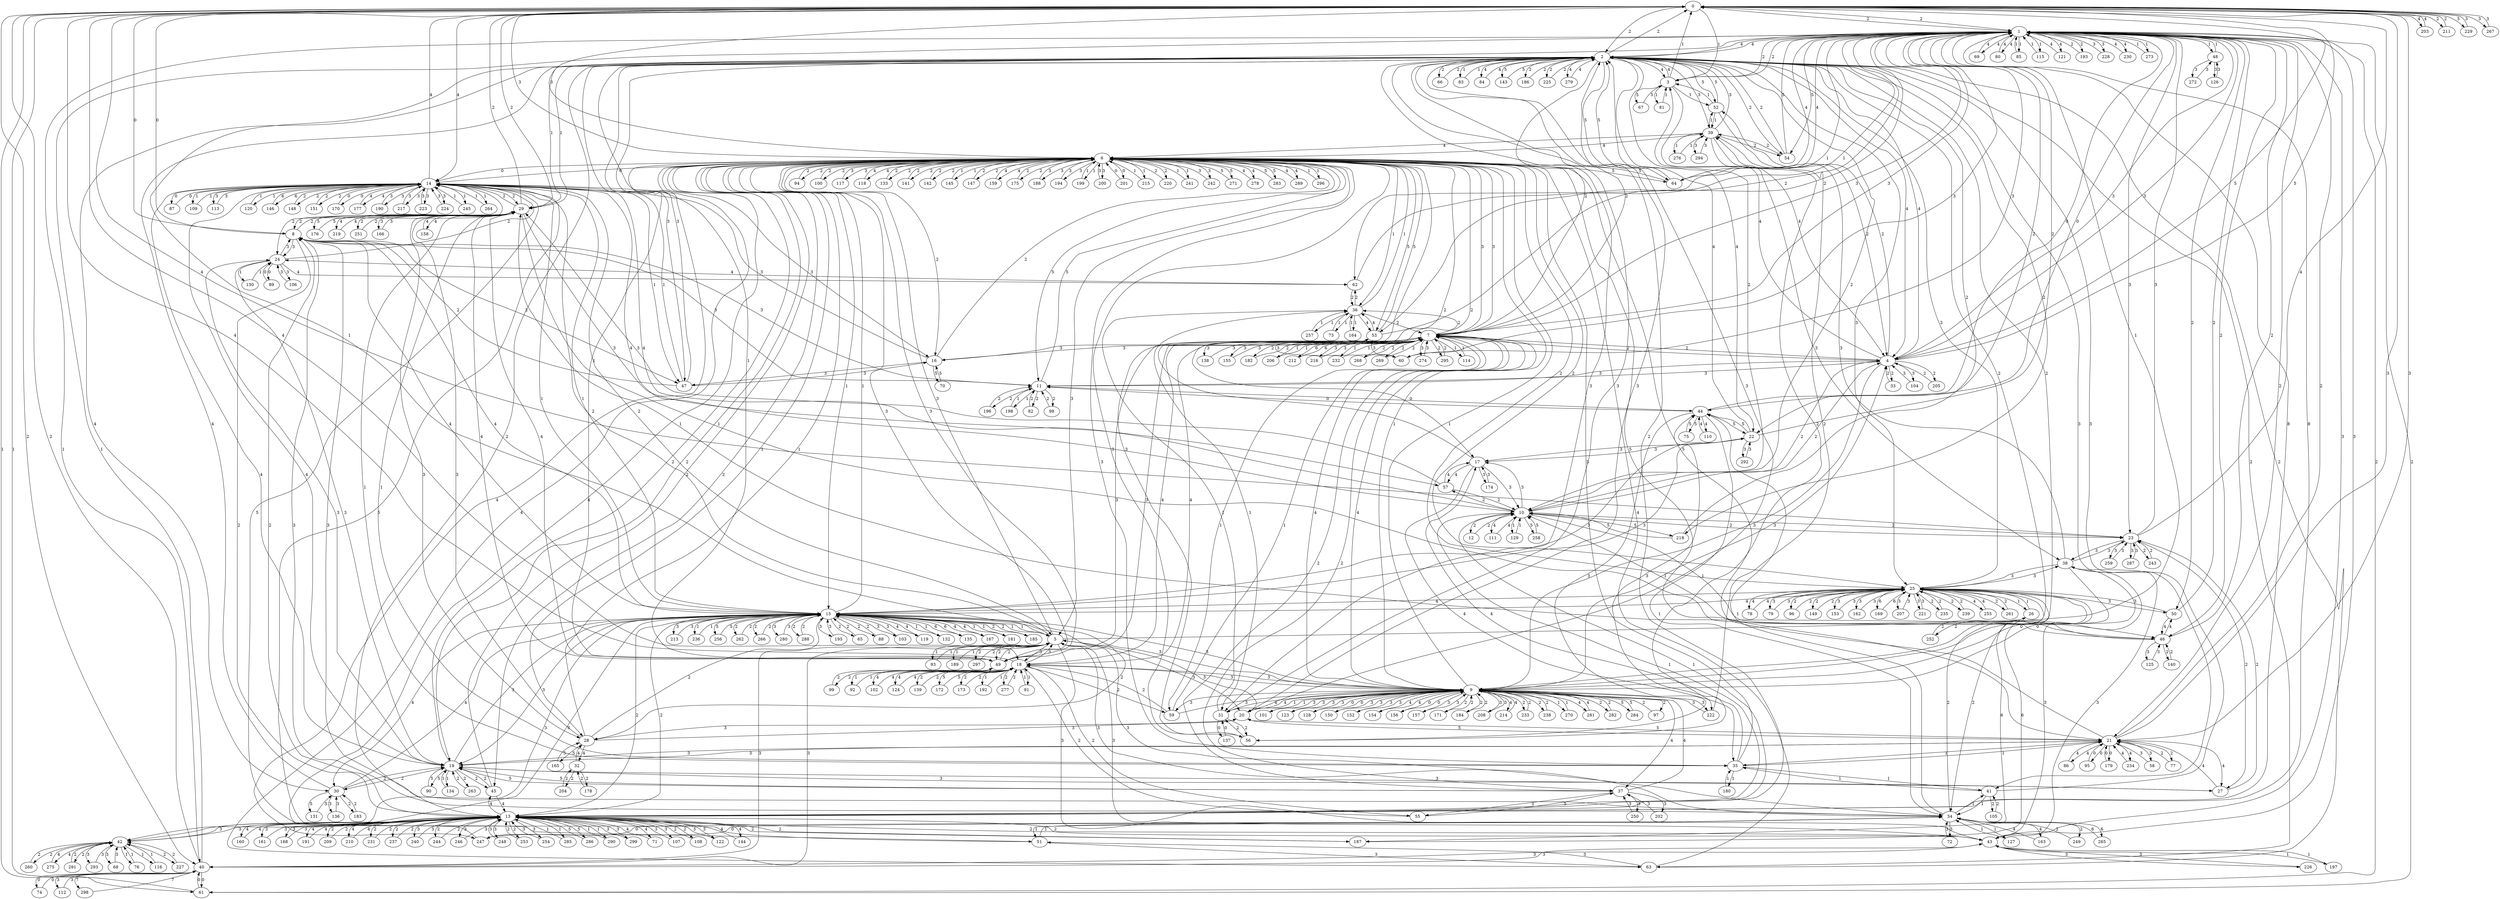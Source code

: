 strict digraph "" {
	0	[type=T];
	1	[type=T];
	0 -> 1	[customer=none,
		label=2,
		type=peer];
	2	[type=T];
	0 -> 2	[customer=none,
		label=2,
		type=peer];
	3	[type=T];
	0 -> 3	[customer=none,
		label=1,
		type=peer];
	4	[type=T];
	0 -> 4	[customer=none,
		label=5,
		type=peer];
	6	[peers=9,
		type=M];
	0 -> 6	[customer=6,
		label=3,
		type=transit];
	8	[peers=7,
		type=M];
	0 -> 8	[customer=8,
		label=0,
		type=transit];
	14	[peers=2,
		type=M];
	0 -> 14	[customer=14,
		label=4,
		type=transit];
	18	[peers=2,
		type=M];
	0 -> 18	[customer=18,
		label=4,
		type=transit];
	21	[peers=1,
		type=M];
	0 -> 21	[customer=21,
		label=3,
		type=transit];
	23	[peers=0,
		type=M];
	0 -> 23	[customer=23,
		label=4,
		type=transit];
	29	[peers=2,
		type=M];
	0 -> 29	[customer=29,
		label=2,
		type=transit];
	40	[peers=1,
		type=M];
	0 -> 40	[customer=40,
		label=2,
		type=transit];
	61	[peers=0,
		type=CP];
	0 -> 61	[customer=61,
		label=1,
		type=transit];
	203	[peers=0,
		type=C];
	0 -> 203	[customer=203,
		label=4,
		type=transit];
	211	[peers=0,
		type=C];
	0 -> 211	[customer=211,
		label=2,
		type=transit];
	229	[peers=0,
		type=C];
	0 -> 229	[customer=229,
		label=3,
		type=transit];
	267	[peers=0,
		type=C];
	0 -> 267	[customer=267,
		label=3,
		type=transit];
	1 -> 0	[customer=none,
		label=2,
		type=peer];
	1 -> 2	[customer=none,
		label=4,
		type=peer];
	1 -> 3	[customer=none,
		label=2,
		type=peer];
	1 -> 4	[customer=none,
		label=3,
		type=peer];
	5	[peers=7,
		type=M];
	1 -> 5	[customer=5,
		label=1,
		type=transit];
	7	[peers=3,
		type=M];
	1 -> 7	[customer=7,
		label=3,
		type=transit];
	13	[peers=1,
		type=M];
	1 -> 13	[customer=13,
		label=8,
		type=transit];
	1 -> 21	[customer=21,
		label=2,
		type=transit];
	22	[peers=3,
		type=M];
	1 -> 22	[customer=22,
		label=2,
		type=transit];
	1 -> 23	[customer=23,
		label=3,
		type=transit];
	1 -> 40	[customer=40,
		label=1,
		type=transit];
	43	[peers=2,
		type=M];
	1 -> 43	[customer=43,
		label=3,
		type=transit];
	44	[peers=2,
		type=M];
	1 -> 44	[customer=44,
		label=0,
		type=transit];
	46	[peers=0,
		type=M];
	1 -> 46	[customer=46,
		label=2,
		type=transit];
	48	[peers=0,
		type=M];
	1 -> 48	[customer=48,
		label=1,
		type=transit];
	50	[peers=0,
		type=CP];
	1 -> 50	[customer=50,
		label=2,
		type=transit];
	53	[peers=2,
		type=CP];
	1 -> 53	[customer=53,
		label=2,
		type=transit];
	54	[peers=0,
		type=CP];
	1 -> 54	[customer=54,
		label=5,
		type=transit];
	60	[peers=1,
		type=CP];
	1 -> 60	[customer=60,
		label=3,
		type=transit];
	1 -> 61	[customer=61,
		label=2,
		type=transit];
	62	[peers=1,
		type=CP];
	1 -> 62	[customer=62,
		label=1,
		type=transit];
	64	[peers=0,
		type=CP];
	1 -> 64	[customer=64,
		label=4,
		type=transit];
	69	[peers=0,
		type=C];
	1 -> 69	[customer=69,
		label=4,
		type=transit];
	80	[peers=0,
		type=C];
	1 -> 80	[customer=80,
		label=4,
		type=transit];
	85	[peers=0,
		type=C];
	1 -> 85	[customer=85,
		label=1,
		type=transit];
	115	[peers=0,
		type=C];
	1 -> 115	[customer=115,
		label=1,
		type=transit];
	121	[peers=0,
		type=C];
	1 -> 121	[customer=121,
		label=4,
		type=transit];
	193	[peers=0,
		type=C];
	1 -> 193	[customer=193,
		label=2,
		type=transit];
	228	[peers=0,
		type=C];
	1 -> 228	[customer=228,
		label=3,
		type=transit];
	230	[peers=0,
		type=C];
	1 -> 230	[customer=230,
		label=4,
		type=transit];
	273	[peers=0,
		type=C];
	1 -> 273	[customer=273,
		label=1,
		type=transit];
	2 -> 0	[customer=none,
		label=2,
		type=peer];
	2 -> 1	[customer=none,
		label=4,
		type=peer];
	2 -> 3	[customer=none,
		label=4,
		type=peer];
	2 -> 4	[customer=none,
		label=4,
		type=peer];
	2 -> 7	[customer=7,
		label=2,
		type=transit];
	9	[peers=5,
		type=M];
	2 -> 9	[customer=9,
		label=2,
		type=transit];
	10	[peers=0,
		type=M];
	2 -> 10	[customer=10,
		label=2,
		type=transit];
	2 -> 13	[customer=13,
		label=2,
		type=transit];
	20	[peers=1,
		type=M];
	2 -> 20	[customer=20,
		label=3,
		type=transit];
	2 -> 22	[customer=22,
		label=4,
		type=transit];
	25	[peers=1,
		type=M];
	2 -> 25	[customer=25,
		label=3,
		type=transit];
	2 -> 29	[customer=29,
		label=1,
		type=transit];
	30	[peers=1,
		type=M];
	2 -> 30	[customer=30,
		label=4,
		type=transit];
	31	[peers=2,
		type=M];
	2 -> 31	[customer=31,
		label=3,
		type=transit];
	39	[peers=3,
		type=M];
	2 -> 39	[customer=39,
		label=3,
		type=transit];
	41	[peers=1,
		type=M];
	2 -> 41	[customer=41,
		label=3,
		type=transit];
	47	[peers=1,
		type=M];
	2 -> 47	[customer=47,
		label=3,
		type=transit];
	49	[peers=3,
		type=M];
	2 -> 49	[customer=49,
		label=1,
		type=transit];
	52	[peers=1,
		type=CP];
	2 -> 52	[customer=52,
		label=5,
		type=transit];
	2 -> 54	[customer=54,
		label=2,
		type=transit];
	63	[peers=1,
		type=CP];
	2 -> 63	[customer=63,
		label=2,
		type=transit];
	2 -> 64	[customer=64,
		label=5,
		type=transit];
	66	[peers=0,
		type=C];
	2 -> 66	[customer=66,
		label=2,
		type=transit];
	83	[peers=0,
		type=C];
	2 -> 83	[customer=83,
		label=1,
		type=transit];
	84	[peers=0,
		type=C];
	2 -> 84	[customer=84,
		label=4,
		type=transit];
	143	[peers=0,
		type=C];
	2 -> 143	[customer=143,
		label=5,
		type=transit];
	186	[peers=0,
		type=C];
	2 -> 186	[customer=186,
		label=2,
		type=transit];
	218	[peers=0,
		type=C];
	2 -> 218	[customer=218,
		label=2,
		type=transit];
	225	[peers=0,
		type=C];
	2 -> 225	[customer=225,
		label=2,
		type=transit];
	279	[peers=0,
		type=C];
	2 -> 279	[customer=279,
		label=4,
		type=transit];
	3 -> 0	[customer=none,
		label=1,
		type=peer];
	3 -> 1	[customer=none,
		label=2,
		type=peer];
	3 -> 2	[customer=none,
		label=4,
		type=peer];
	3 -> 4	[customer=none,
		label=4,
		type=peer];
	3 -> 52	[customer=52,
		label=1,
		type=transit];
	67	[peers=0,
		type=C];
	3 -> 67	[customer=67,
		label=5,
		type=transit];
	81	[peers=0,
		type=C];
	3 -> 81	[customer=81,
		label=1,
		type=transit];
	4 -> 0	[customer=none,
		label=5,
		type=peer];
	4 -> 1	[customer=none,
		label=3,
		type=peer];
	4 -> 2	[customer=none,
		label=4,
		type=peer];
	4 -> 3	[customer=none,
		label=4,
		type=peer];
	4 -> 7	[customer=7,
		label=2,
		type=transit];
	4 -> 9	[customer=9,
		label=3,
		type=transit];
	4 -> 10	[customer=10,
		label=2,
		type=transit];
	11	[peers=1,
		type=M];
	4 -> 11	[customer=11,
		label=3,
		type=transit];
	33	[peers=0,
		type=M];
	4 -> 33	[customer=33,
		label=2,
		type=transit];
	4 -> 52	[customer=52,
		label=2,
		type=transit];
	104	[peers=0,
		type=C];
	4 -> 104	[customer=104,
		label=3,
		type=transit];
	205	[peers=0,
		type=C];
	4 -> 205	[customer=205,
		label=2,
		type=transit];
	5 -> 1	[customer=5,
		label=1,
		type=transit];
	5 -> 6	[customer=6,
		label=3,
		type=transit];
	5 -> 14	[customer=none,
		label=2,
		type=peer];
	15	[peers=7,
		type=M];
	5 -> 15	[customer=none,
		label=1,
		type=peer];
	5 -> 18	[customer=none,
		label=3,
		type=peer];
	5 -> 20	[customer=20,
		label=3,
		type=transit];
	34	[peers=4,
		type=M];
	5 -> 34	[customer=none,
		label=3,
		type=peer];
	5 -> 40	[customer=none,
		label=3,
		type=peer];
	5 -> 43	[customer=none,
		label=3,
		type=peer];
	5 -> 49	[customer=none,
		label=2,
		type=peer];
	93	[peers=0,
		type=C];
	5 -> 93	[customer=93,
		label=1,
		type=transit];
	189	[peers=0,
		type=C];
	5 -> 189	[customer=189,
		label=1,
		type=transit];
	297	[peers=0,
		type=C];
	5 -> 297	[customer=297,
		label=2,
		type=transit];
	6 -> 0	[customer=6,
		label=3,
		type=transit];
	6 -> 5	[customer=6,
		label=3,
		type=transit];
	6 -> 7	[customer=none,
		label=3,
		type=peer];
	6 -> 9	[customer=none,
		label=1,
		type=peer];
	6 -> 11	[customer=11,
		label=5,
		type=transit];
	6 -> 14	[customer=none,
		label=0,
		type=peer];
	6 -> 15	[customer=none,
		label=1,
		type=peer];
	16	[peers=1,
		type=M];
	6 -> 16	[customer=16,
		label=2,
		type=transit];
	17	[peers=4,
		type=M];
	6 -> 17	[customer=none,
		label=2,
		type=peer];
	19	[peers=6,
		type=M];
	6 -> 19	[customer=19,
		label=2,
		type=transit];
	6 -> 21	[customer=21,
		label=5,
		type=transit];
	6 -> 25	[customer=none,
		label=2,
		type=peer];
	28	[peers=2,
		type=M];
	6 -> 28	[customer=28,
		label=1,
		type=transit];
	35	[peers=1,
		type=M];
	6 -> 35	[customer=35,
		label=3,
		type=transit];
	36	[peers=1,
		type=M];
	6 -> 36	[customer=36,
		label=1,
		type=transit];
	6 -> 39	[customer=none,
		label=4,
		type=peer];
	45	[peers=2,
		type=M];
	6 -> 45	[customer=none,
		label=2,
		type=peer];
	6 -> 49	[customer=none,
		label=3,
		type=peer];
	6 -> 53	[customer=53,
		label=5,
		type=transit];
	56	[peers=1,
		type=CP];
	6 -> 56	[customer=56,
		label=3,
		type=transit];
	6 -> 63	[customer=63,
		label=4,
		type=transit];
	6 -> 64	[customer=64,
		label=5,
		type=transit];
	94	[peers=0,
		type=C];
	6 -> 94	[customer=94,
		label=2,
		type=transit];
	100	[peers=0,
		type=C];
	6 -> 100	[customer=100,
		label=2,
		type=transit];
	117	[peers=0,
		type=C];
	6 -> 117	[customer=117,
		label=3,
		type=transit];
	118	[peers=0,
		type=C];
	6 -> 118	[customer=118,
		label=4,
		type=transit];
	133	[peers=0,
		type=C];
	6 -> 133	[customer=133,
		label=2,
		type=transit];
	141	[peers=0,
		type=C];
	6 -> 141	[customer=141,
		label=2,
		type=transit];
	142	[peers=0,
		type=C];
	6 -> 142	[customer=142,
		label=2,
		type=transit];
	145	[peers=0,
		type=C];
	6 -> 145	[customer=145,
		label=1,
		type=transit];
	147	[peers=0,
		type=C];
	6 -> 147	[customer=147,
		label=2,
		type=transit];
	159	[peers=0,
		type=C];
	6 -> 159	[customer=159,
		label=4,
		type=transit];
	175	[peers=0,
		type=C];
	6 -> 175	[customer=175,
		label=2,
		type=transit];
	188	[peers=0,
		type=C];
	6 -> 188	[customer=188,
		label=3,
		type=transit];
	194	[peers=0,
		type=C];
	6 -> 194	[customer=194,
		label=3,
		type=transit];
	199	[peers=0,
		type=C];
	6 -> 199	[customer=199,
		label=1,
		type=transit];
	200	[peers=0,
		type=C];
	6 -> 200	[customer=200,
		label=3,
		type=transit];
	201	[peers=0,
		type=C];
	6 -> 201	[customer=201,
		label=0,
		type=transit];
	215	[peers=0,
		type=C];
	6 -> 215	[customer=215,
		label=1,
		type=transit];
	220	[peers=0,
		type=C];
	6 -> 220	[customer=220,
		label=2,
		type=transit];
	241	[peers=0,
		type=C];
	6 -> 241	[customer=241,
		label=1,
		type=transit];
	242	[peers=0,
		type=C];
	6 -> 242	[customer=242,
		label=3,
		type=transit];
	247	[peers=0,
		type=C];
	6 -> 247	[customer=247,
		label=4,
		type=transit];
	271	[peers=0,
		type=C];
	6 -> 271	[customer=271,
		label=5,
		type=transit];
	278	[peers=0,
		type=C];
	6 -> 278	[customer=278,
		label=4,
		type=transit];
	283	[peers=0,
		type=C];
	6 -> 283	[customer=283,
		label=5,
		type=transit];
	289	[peers=0,
		type=C];
	6 -> 289	[customer=289,
		label=4,
		type=transit];
	296	[peers=0,
		type=C];
	6 -> 296	[customer=296,
		label=1,
		type=transit];
	7 -> 1	[customer=7,
		label=3,
		type=transit];
	7 -> 2	[customer=7,
		label=2,
		type=transit];
	7 -> 4	[customer=7,
		label=2,
		type=transit];
	7 -> 6	[customer=none,
		label=3,
		type=peer];
	7 -> 9	[customer=9,
		label=4,
		type=transit];
	7 -> 18	[customer=18,
		label=4,
		type=transit];
	7 -> 36	[customer=none,
		label=2,
		type=peer];
	37	[peers=2,
		type=M];
	7 -> 37	[customer=37,
		label=2,
		type=transit];
	7 -> 49	[customer=none,
		label=3,
		type=peer];
	59	[peers=1,
		type=CP];
	7 -> 59	[customer=59,
		label=1,
		type=transit];
	114	[peers=0,
		type=C];
	7 -> 114	[customer=114,
		label=1,
		type=transit];
	138	[peers=0,
		type=C];
	7 -> 138	[customer=138,
		label=3,
		type=transit];
	155	[peers=0,
		type=C];
	7 -> 155	[customer=155,
		label=3,
		type=transit];
	182	[peers=0,
		type=C];
	7 -> 182	[customer=182,
		label=2,
		type=transit];
	206	[peers=0,
		type=C];
	7 -> 206	[customer=206,
		label=1,
		type=transit];
	212	[peers=0,
		type=C];
	7 -> 212	[customer=212,
		label=6,
		type=transit];
	216	[peers=0,
		type=C];
	7 -> 216	[customer=216,
		label=3,
		type=transit];
	232	[peers=0,
		type=C];
	7 -> 232	[customer=232,
		label=1,
		type=transit];
	268	[peers=0,
		type=C];
	7 -> 268	[customer=268,
		label=2,
		type=transit];
	269	[peers=0,
		type=C];
	7 -> 269	[customer=269,
		label=2,
		type=transit];
	274	[peers=0,
		type=C];
	7 -> 274	[customer=274,
		label=3,
		type=transit];
	295	[peers=0,
		type=C];
	7 -> 295	[customer=295,
		label=2,
		type=transit];
	8 -> 0	[customer=8,
		label=0,
		type=transit];
	8 -> 11	[customer=none,
		label=3,
		type=peer];
	8 -> 13	[customer=none,
		label=2,
		type=peer];
	8 -> 15	[customer=none,
		label=4,
		type=peer];
	24	[peers=2,
		type=M];
	8 -> 24	[customer=none,
		label=3,
		type=peer];
	8 -> 29	[customer=none,
		label=2,
		type=peer];
	8 -> 34	[customer=none,
		label=3,
		type=peer];
	8 -> 47	[customer=none,
		label=2,
		type=peer];
	9 -> 2	[customer=9,
		label=2,
		type=transit];
	9 -> 4	[customer=9,
		label=3,
		type=transit];
	9 -> 6	[customer=none,
		label=1,
		type=peer];
	9 -> 7	[customer=9,
		label=4,
		type=transit];
	9 -> 15	[customer=none,
		label=3,
		type=peer];
	9 -> 18	[customer=18,
		label=3,
		type=transit];
	9 -> 20	[customer=none,
		label=1,
		type=peer];
	9 -> 31	[customer=none,
		label=4,
		type=peer];
	9 -> 37	[customer=37,
		label=4,
		type=transit];
	38	[peers=3,
		type=M];
	9 -> 38	[customer=none,
		label=0,
		type=peer];
	9 -> 59	[customer=59,
		label=3,
		type=transit];
	97	[peers=0,
		type=C];
	9 -> 97	[customer=97,
		label=2,
		type=transit];
	101	[peers=0,
		type=C];
	9 -> 101	[customer=101,
		label=3,
		type=transit];
	123	[peers=0,
		type=C];
	9 -> 123	[customer=123,
		label=3,
		type=transit];
	128	[peers=0,
		type=C];
	9 -> 128	[customer=128,
		label=0,
		type=transit];
	150	[peers=0,
		type=C];
	9 -> 150	[customer=150,
		label=3,
		type=transit];
	152	[peers=0,
		type=C];
	9 -> 152	[customer=152,
		label=3,
		type=transit];
	154	[peers=0,
		type=C];
	9 -> 154	[customer=154,
		label=4,
		type=transit];
	156	[peers=0,
		type=C];
	9 -> 156	[customer=156,
		label=0,
		type=transit];
	157	[peers=0,
		type=C];
	9 -> 157	[customer=157,
		label=3,
		type=transit];
	171	[peers=0,
		type=C];
	9 -> 171	[customer=171,
		label=2,
		type=transit];
	184	[peers=0,
		type=C];
	9 -> 184	[customer=184,
		label=2,
		type=transit];
	208	[peers=0,
		type=C];
	9 -> 208	[customer=208,
		label=3,
		type=transit];
	214	[peers=0,
		type=C];
	9 -> 214	[customer=214,
		label=4,
		type=transit];
	222	[peers=0,
		type=C];
	9 -> 222	[customer=222,
		label=3,
		type=transit];
	233	[peers=0,
		type=C];
	9 -> 233	[customer=233,
		label=2,
		type=transit];
	238	[peers=0,
		type=C];
	9 -> 238	[customer=238,
		label=2,
		type=transit];
	270	[peers=0,
		type=C];
	9 -> 270	[customer=270,
		label=1,
		type=transit];
	281	[peers=0,
		type=C];
	9 -> 281	[customer=281,
		label=4,
		type=transit];
	282	[peers=0,
		type=C];
	9 -> 282	[customer=282,
		label=2,
		type=transit];
	284	[peers=0,
		type=C];
	9 -> 284	[customer=284,
		label=5,
		type=transit];
	10 -> 2	[customer=10,
		label=2,
		type=transit];
	10 -> 4	[customer=10,
		label=2,
		type=transit];
	12	[peers=0,
		type=M];
	10 -> 12	[customer=12,
		label=2,
		type=transit];
	10 -> 13	[customer=13,
		label=1,
		type=transit];
	10 -> 14	[customer=14,
		label=4,
		type=transit];
	10 -> 17	[customer=17,
		label=3,
		type=transit];
	10 -> 23	[customer=23,
		label=2,
		type=transit];
	10 -> 46	[customer=46,
		label=1,
		type=transit];
	57	[peers=1,
		type=CP];
	10 -> 57	[customer=57,
		label=2,
		type=transit];
	111	[peers=0,
		type=C];
	10 -> 111	[customer=111,
		label=4,
		type=transit];
	129	[peers=0,
		type=C];
	10 -> 129	[customer=129,
		label=1,
		type=transit];
	10 -> 218	[customer=218,
		label=5,
		type=transit];
	258	[peers=0,
		type=C];
	10 -> 258	[customer=258,
		label=5,
		type=transit];
	11 -> 4	[customer=11,
		label=3,
		type=transit];
	11 -> 6	[customer=11,
		label=5,
		type=transit];
	11 -> 8	[customer=none,
		label=3,
		type=peer];
	11 -> 44	[customer=44,
		label=0,
		type=transit];
	82	[peers=0,
		type=C];
	11 -> 82	[customer=82,
		label=2,
		type=transit];
	98	[peers=0,
		type=C];
	11 -> 98	[customer=98,
		label=2,
		type=transit];
	196	[peers=0,
		type=C];
	11 -> 196	[customer=196,
		label=2,
		type=transit];
	198	[peers=0,
		type=C];
	11 -> 198	[customer=198,
		label=1,
		type=transit];
	12 -> 10	[customer=12,
		label=2,
		type=transit];
	13 -> 1	[customer=13,
		label=8,
		type=transit];
	13 -> 2	[customer=13,
		label=2,
		type=transit];
	13 -> 8	[customer=none,
		label=2,
		type=peer];
	13 -> 10	[customer=13,
		label=1,
		type=transit];
	13 -> 15	[customer=15,
		label=2,
		type=transit];
	42	[peers=0,
		type=M];
	13 -> 42	[customer=42,
		label=3,
		type=transit];
	13 -> 43	[customer=43,
		label=2,
		type=transit];
	13 -> 45	[customer=45,
		label=4,
		type=transit];
	71	[peers=0,
		type=C];
	13 -> 71	[customer=71,
		label=4,
		type=transit];
	107	[peers=0,
		type=C];
	13 -> 107	[customer=107,
		label=3,
		type=transit];
	108	[peers=0,
		type=C];
	13 -> 108	[customer=108,
		label=2,
		type=transit];
	122	[peers=0,
		type=C];
	13 -> 122	[customer=122,
		label=3,
		type=transit];
	144	[peers=0,
		type=C];
	13 -> 144	[customer=144,
		label=4,
		type=transit];
	160	[peers=0,
		type=C];
	13 -> 160	[customer=160,
		label=4,
		type=transit];
	161	[peers=0,
		type=C];
	13 -> 161	[customer=161,
		label=3,
		type=transit];
	168	[peers=0,
		type=C];
	13 -> 168	[customer=168,
		label=3,
		type=transit];
	187	[peers=0,
		type=C];
	13 -> 187	[customer=187,
		label=2,
		type=transit];
	191	[peers=0,
		type=C];
	13 -> 191	[customer=191,
		label=4,
		type=transit];
	209	[peers=0,
		type=C];
	13 -> 209	[customer=209,
		label=2,
		type=transit];
	210	[peers=0,
		type=C];
	13 -> 210	[customer=210,
		label=4,
		type=transit];
	231	[peers=0,
		type=C];
	13 -> 231	[customer=231,
		label=2,
		type=transit];
	237	[peers=0,
		type=C];
	13 -> 237	[customer=237,
		label=2,
		type=transit];
	240	[peers=0,
		type=C];
	13 -> 240	[customer=240,
		label=3,
		type=transit];
	244	[peers=0,
		type=C];
	13 -> 244	[customer=244,
		label=2,
		type=transit];
	246	[peers=0,
		type=C];
	13 -> 246	[customer=246,
		label=3,
		type=transit];
	248	[peers=0,
		type=C];
	13 -> 248	[customer=248,
		label=3,
		type=transit];
	253	[peers=0,
		type=C];
	13 -> 253	[customer=253,
		label=2,
		type=transit];
	254	[peers=0,
		type=C];
	13 -> 254	[customer=254,
		label=3,
		type=transit];
	285	[peers=0,
		type=C];
	13 -> 285	[customer=285,
		label=1,
		type=transit];
	286	[peers=0,
		type=C];
	13 -> 286	[customer=286,
		label=5,
		type=transit];
	290	[peers=0,
		type=C];
	13 -> 290	[customer=290,
		label=1,
		type=transit];
	299	[peers=0,
		type=C];
	13 -> 299	[customer=299,
		label=3,
		type=transit];
	14 -> 0	[customer=14,
		label=4,
		type=transit];
	14 -> 5	[customer=none,
		label=2,
		type=peer];
	14 -> 6	[customer=none,
		label=0,
		type=peer];
	14 -> 10	[customer=14,
		label=4,
		type=transit];
	14 -> 15	[customer=15,
		label=1,
		type=transit];
	14 -> 16	[customer=16,
		label=3,
		type=transit];
	14 -> 19	[customer=19,
		label=4,
		type=transit];
	14 -> 24	[customer=24,
		label=2,
		type=transit];
	14 -> 29	[customer=29,
		label=2,
		type=transit];
	14 -> 47	[customer=47,
		label=1,
		type=transit];
	51	[peers=1,
		type=CP];
	14 -> 51	[customer=51,
		label=5,
		type=transit];
	87	[peers=0,
		type=C];
	14 -> 87	[customer=87,
		label=0,
		type=transit];
	109	[peers=0,
		type=C];
	14 -> 109	[customer=109,
		label=1,
		type=transit];
	113	[peers=0,
		type=C];
	14 -> 113	[customer=113,
		label=3,
		type=transit];
	120	[peers=0,
		type=C];
	14 -> 120	[customer=120,
		label=1,
		type=transit];
	146	[peers=0,
		type=C];
	14 -> 146	[customer=146,
		label=6,
		type=transit];
	148	[peers=0,
		type=C];
	14 -> 148	[customer=148,
		label=2,
		type=transit];
	151	[peers=0,
		type=C];
	14 -> 151	[customer=151,
		label=2,
		type=transit];
	170	[peers=0,
		type=C];
	14 -> 170	[customer=170,
		label=0,
		type=transit];
	177	[peers=0,
		type=C];
	14 -> 177	[customer=177,
		label=4,
		type=transit];
	190	[peers=0,
		type=C];
	14 -> 190	[customer=190,
		label=3,
		type=transit];
	217	[peers=0,
		type=C];
	14 -> 217	[customer=217,
		label=3,
		type=transit];
	223	[peers=0,
		type=C];
	14 -> 223	[customer=223,
		label=3,
		type=transit];
	224	[peers=0,
		type=C];
	14 -> 224	[customer=224,
		label=3,
		type=transit];
	245	[peers=0,
		type=C];
	14 -> 245	[customer=245,
		label=1,
		type=transit];
	264	[peers=0,
		type=C];
	14 -> 264	[customer=264,
		label=1,
		type=transit];
	15 -> 5	[customer=none,
		label=1,
		type=peer];
	15 -> 6	[customer=none,
		label=1,
		type=peer];
	15 -> 8	[customer=none,
		label=4,
		type=peer];
	15 -> 9	[customer=none,
		label=3,
		type=peer];
	15 -> 13	[customer=15,
		label=2,
		type=transit];
	15 -> 14	[customer=15,
		label=1,
		type=transit];
	15 -> 19	[customer=none,
		label=3,
		type=peer];
	15 -> 22	[customer=none,
		label=3,
		type=peer];
	15 -> 25	[customer=25,
		label=4,
		type=transit];
	15 -> 28	[customer=none,
		label=2,
		type=peer];
	15 -> 30	[customer=30,
		label=4,
		type=transit];
	15 -> 42	[customer=42,
		label=3,
		type=transit];
	65	[peers=0,
		type=C];
	15 -> 65	[customer=65,
		label=2,
		type=transit];
	88	[peers=0,
		type=C];
	15 -> 88	[customer=88,
		label=2,
		type=transit];
	103	[peers=0,
		type=C];
	15 -> 103	[customer=103,
		label=3,
		type=transit];
	119	[peers=0,
		type=C];
	15 -> 119	[customer=119,
		label=4,
		type=transit];
	132	[peers=0,
		type=C];
	15 -> 132	[customer=132,
		label=1,
		type=transit];
	135	[peers=0,
		type=C];
	15 -> 135	[customer=135,
		label=6,
		type=transit];
	167	[peers=0,
		type=C];
	15 -> 167	[customer=167,
		label=4,
		type=transit];
	181	[peers=0,
		type=C];
	15 -> 181	[customer=181,
		label=1,
		type=transit];
	185	[peers=0,
		type=C];
	15 -> 185	[customer=185,
		label=2,
		type=transit];
	195	[peers=0,
		type=C];
	15 -> 195	[customer=195,
		label=3,
		type=transit];
	213	[peers=0,
		type=C];
	15 -> 213	[customer=213,
		label=3,
		type=transit];
	236	[peers=0,
		type=C];
	15 -> 236	[customer=236,
		label=1,
		type=transit];
	256	[peers=0,
		type=C];
	15 -> 256	[customer=256,
		label=5,
		type=transit];
	262	[peers=0,
		type=C];
	15 -> 262	[customer=262,
		label=2,
		type=transit];
	266	[peers=0,
		type=C];
	15 -> 266	[customer=266,
		label=2,
		type=transit];
	280	[peers=0,
		type=C];
	15 -> 280	[customer=280,
		label=3,
		type=transit];
	288	[peers=0,
		type=C];
	15 -> 288	[customer=288,
		label=2,
		type=transit];
	16 -> 6	[customer=16,
		label=2,
		type=transit];
	16 -> 14	[customer=16,
		label=3,
		type=transit];
	16 -> 47	[customer=47,
		label=3,
		type=transit];
	16 -> 53	[customer=none,
		label=3,
		type=peer];
	70	[peers=0,
		type=C];
	16 -> 70	[customer=70,
		label=5,
		type=transit];
	17 -> 6	[customer=none,
		label=2,
		type=peer];
	17 -> 10	[customer=17,
		label=3,
		type=transit];
	17 -> 22	[customer=none,
		label=3,
		type=peer];
	17 -> 35	[customer=none,
		label=4,
		type=peer];
	17 -> 57	[customer=none,
		label=4,
		type=peer];
	174	[peers=0,
		type=C];
	17 -> 174	[customer=174,
		label=3,
		type=transit];
	18 -> 0	[customer=18,
		label=4,
		type=transit];
	18 -> 5	[customer=none,
		label=3,
		type=peer];
	18 -> 7	[customer=18,
		label=4,
		type=transit];
	18 -> 9	[customer=18,
		label=3,
		type=transit];
	55	[peers=1,
		type=CP];
	18 -> 55	[customer=55,
		label=2,
		type=transit];
	18 -> 59	[customer=none,
		label=2,
		type=peer];
	91	[peers=0,
		type=C];
	18 -> 91	[customer=91,
		label=1,
		type=transit];
	92	[peers=0,
		type=C];
	18 -> 92	[customer=92,
		label=1,
		type=transit];
	102	[peers=0,
		type=C];
	18 -> 102	[customer=102,
		label=4,
		type=transit];
	124	[peers=0,
		type=C];
	18 -> 124	[customer=124,
		label=4,
		type=transit];
	139	[peers=0,
		type=C];
	18 -> 139	[customer=139,
		label=2,
		type=transit];
	172	[peers=0,
		type=C];
	18 -> 172	[customer=172,
		label=5,
		type=transit];
	173	[peers=0,
		type=C];
	18 -> 173	[customer=173,
		label=2,
		type=transit];
	192	[peers=0,
		type=C];
	18 -> 192	[customer=192,
		label=1,
		type=transit];
	277	[peers=0,
		type=C];
	18 -> 277	[customer=277,
		label=2,
		type=transit];
	19 -> 6	[customer=19,
		label=2,
		type=transit];
	19 -> 14	[customer=19,
		label=4,
		type=transit];
	19 -> 15	[customer=none,
		label=3,
		type=peer];
	19 -> 21	[customer=none,
		label=3,
		type=peer];
	19 -> 24	[customer=24,
		label=3,
		type=transit];
	27	[peers=1,
		type=M];
	19 -> 27	[customer=none,
		label=3,
		type=peer];
	19 -> 30	[customer=none,
		label=2,
		type=peer];
	19 -> 37	[customer=none,
		label=5,
		type=peer];
	19 -> 45	[customer=none,
		label=2,
		type=peer];
	90	[peers=0,
		type=C];
	19 -> 90	[customer=90,
		label=5,
		type=transit];
	134	[peers=0,
		type=C];
	19 -> 134	[customer=134,
		label=1,
		type=transit];
	263	[peers=0,
		type=C];
	19 -> 263	[customer=263,
		label=2,
		type=transit];
	20 -> 2	[customer=20,
		label=3,
		type=transit];
	20 -> 5	[customer=20,
		label=3,
		type=transit];
	20 -> 9	[customer=none,
		label=1,
		type=peer];
	20 -> 21	[customer=21,
		label=5,
		type=transit];
	20 -> 28	[customer=28,
		label=3,
		type=transit];
	21 -> 0	[customer=21,
		label=3,
		type=transit];
	21 -> 1	[customer=21,
		label=2,
		type=transit];
	21 -> 6	[customer=21,
		label=5,
		type=transit];
	21 -> 19	[customer=none,
		label=3,
		type=peer];
	21 -> 20	[customer=21,
		label=5,
		type=transit];
	21 -> 27	[customer=27,
		label=4,
		type=transit];
	21 -> 35	[customer=35,
		label=1,
		type=transit];
	58	[peers=0,
		type=CP];
	21 -> 58	[customer=58,
		label=3,
		type=transit];
	77	[peers=0,
		type=C];
	21 -> 77	[customer=77,
		label=2,
		type=transit];
	86	[peers=0,
		type=C];
	21 -> 86	[customer=86,
		label=4,
		type=transit];
	95	[peers=0,
		type=C];
	21 -> 95	[customer=95,
		label=0,
		type=transit];
	179	[peers=0,
		type=C];
	21 -> 179	[customer=179,
		label=0,
		type=transit];
	234	[peers=0,
		type=C];
	21 -> 234	[customer=234,
		label=4,
		type=transit];
	22 -> 1	[customer=22,
		label=2,
		type=transit];
	22 -> 2	[customer=22,
		label=4,
		type=transit];
	22 -> 15	[customer=none,
		label=3,
		type=peer];
	22 -> 17	[customer=none,
		label=3,
		type=peer];
	22 -> 44	[customer=none,
		label=5,
		type=peer];
	292	[peers=0,
		type=C];
	22 -> 292	[customer=292,
		label=3,
		type=transit];
	23 -> 0	[customer=23,
		label=4,
		type=transit];
	23 -> 1	[customer=23,
		label=3,
		type=transit];
	23 -> 10	[customer=23,
		label=2,
		type=transit];
	23 -> 27	[customer=27,
		label=2,
		type=transit];
	23 -> 38	[customer=38,
		label=3,
		type=transit];
	243	[peers=0,
		type=C];
	23 -> 243	[customer=243,
		label=2,
		type=transit];
	259	[peers=0,
		type=C];
	23 -> 259	[customer=259,
		label=3,
		type=transit];
	287	[peers=0,
		type=C];
	23 -> 287	[customer=287,
		label=3,
		type=transit];
	24 -> 8	[customer=none,
		label=3,
		type=peer];
	24 -> 14	[customer=24,
		label=2,
		type=transit];
	24 -> 19	[customer=24,
		label=3,
		type=transit];
	24 -> 62	[customer=none,
		label=4,
		type=peer];
	89	[peers=0,
		type=C];
	24 -> 89	[customer=89,
		label=0,
		type=transit];
	106	[peers=0,
		type=C];
	24 -> 106	[customer=106,
		label=3,
		type=transit];
	130	[peers=0,
		type=C];
	24 -> 130	[customer=130,
		label=1,
		type=transit];
	25 -> 2	[customer=25,
		label=3,
		type=transit];
	25 -> 6	[customer=none,
		label=2,
		type=peer];
	25 -> 15	[customer=25,
		label=4,
		type=transit];
	26	[peers=0,
		type=M];
	25 -> 26	[customer=26,
		label=1,
		type=transit];
	25 -> 34	[customer=34,
		label=2,
		type=transit];
	25 -> 38	[customer=38,
		label=3,
		type=transit];
	25 -> 50	[customer=50,
		label=3,
		type=transit];
	78	[peers=0,
		type=C];
	25 -> 78	[customer=78,
		label=4,
		type=transit];
	79	[peers=0,
		type=C];
	25 -> 79	[customer=79,
		label=3,
		type=transit];
	96	[peers=0,
		type=C];
	25 -> 96	[customer=96,
		label=2,
		type=transit];
	149	[peers=0,
		type=C];
	25 -> 149	[customer=149,
		label=2,
		type=transit];
	153	[peers=0,
		type=C];
	25 -> 153	[customer=153,
		label=3,
		type=transit];
	162	[peers=0,
		type=C];
	25 -> 162	[customer=162,
		label=3,
		type=transit];
	169	[peers=0,
		type=C];
	25 -> 169	[customer=169,
		label=6,
		type=transit];
	25 -> 187	[customer=187,
		label=6,
		type=transit];
	207	[peers=0,
		type=C];
	25 -> 207	[customer=207,
		label=3,
		type=transit];
	221	[peers=0,
		type=C];
	25 -> 221	[customer=221,
		label=3,
		type=transit];
	235	[peers=0,
		type=C];
	25 -> 235	[customer=235,
		label=2,
		type=transit];
	239	[peers=0,
		type=C];
	25 -> 239	[customer=239,
		label=2,
		type=transit];
	255	[peers=0,
		type=C];
	25 -> 255	[customer=255,
		label=4,
		type=transit];
	261	[peers=0,
		type=C];
	25 -> 261	[customer=261,
		label=2,
		type=transit];
	26 -> 25	[customer=26,
		label=1,
		type=transit];
	252	[peers=0,
		type=C];
	26 -> 252	[customer=252,
		label=2,
		type=transit];
	27 -> 19	[customer=none,
		label=3,
		type=peer];
	27 -> 21	[customer=27,
		label=4,
		type=transit];
	27 -> 23	[customer=27,
		label=2,
		type=transit];
	28 -> 6	[customer=28,
		label=1,
		type=transit];
	28 -> 15	[customer=none,
		label=2,
		type=peer];
	28 -> 20	[customer=28,
		label=3,
		type=transit];
	28 -> 29	[customer=none,
		label=3,
		type=peer];
	32	[peers=0,
		type=M];
	28 -> 32	[customer=32,
		label=4,
		type=transit];
	165	[peers=0,
		type=C];
	28 -> 165	[customer=165,
		label=5,
		type=transit];
	29 -> 0	[customer=29,
		label=2,
		type=transit];
	29 -> 2	[customer=29,
		label=1,
		type=transit];
	29 -> 8	[customer=none,
		label=2,
		type=peer];
	29 -> 14	[customer=29,
		label=2,
		type=transit];
	29 -> 28	[customer=none,
		label=3,
		type=peer];
	29 -> 35	[customer=35,
		label=1,
		type=transit];
	29 -> 46	[customer=46,
		label=1,
		type=transit];
	29 -> 49	[customer=49,
		label=4,
		type=transit];
	29 -> 57	[customer=57,
		label=3,
		type=transit];
	158	[peers=0,
		type=C];
	29 -> 158	[customer=158,
		label=4,
		type=transit];
	166	[peers=0,
		type=C];
	29 -> 166	[customer=166,
		label=3,
		type=transit];
	176	[peers=0,
		type=C];
	29 -> 176	[customer=176,
		label=5,
		type=transit];
	219	[peers=0,
		type=C];
	29 -> 219	[customer=219,
		label=4,
		type=transit];
	251	[peers=0,
		type=C];
	29 -> 251	[customer=251,
		label=2,
		type=transit];
	30 -> 2	[customer=30,
		label=4,
		type=transit];
	30 -> 15	[customer=30,
		label=4,
		type=transit];
	30 -> 19	[customer=none,
		label=2,
		type=peer];
	131	[peers=0,
		type=C];
	30 -> 131	[customer=131,
		label=5,
		type=transit];
	136	[peers=0,
		type=C];
	30 -> 136	[customer=136,
		label=3,
		type=transit];
	183	[peers=0,
		type=C];
	30 -> 183	[customer=183,
		label=2,
		type=transit];
	31 -> 2	[customer=31,
		label=3,
		type=transit];
	31 -> 9	[customer=none,
		label=4,
		type=peer];
	31 -> 36	[customer=36,
		label=1,
		type=transit];
	31 -> 56	[customer=none,
		label=2,
		type=peer];
	137	[peers=0,
		type=C];
	31 -> 137	[customer=137,
		label=0,
		type=transit];
	32 -> 28	[customer=32,
		label=4,
		type=transit];
	178	[peers=0,
		type=C];
	32 -> 178	[customer=178,
		label=2,
		type=transit];
	204	[peers=0,
		type=C];
	32 -> 204	[customer=204,
		label=2,
		type=transit];
	33 -> 4	[customer=33,
		label=2,
		type=transit];
	34 -> 5	[customer=none,
		label=3,
		type=peer];
	34 -> 8	[customer=none,
		label=3,
		type=peer];
	34 -> 25	[customer=34,
		label=2,
		type=transit];
	34 -> 41	[customer=none,
		label=1,
		type=peer];
	34 -> 44	[customer=none,
		label=1,
		type=peer];
	34 -> 51	[customer=51,
		label=1,
		type=transit];
	72	[peers=0,
		type=C];
	34 -> 72	[customer=72,
		label=3,
		type=transit];
	127	[peers=0,
		type=C];
	34 -> 127	[customer=127,
		label=1,
		type=transit];
	163	[peers=0,
		type=C];
	34 -> 163	[customer=163,
		label=4,
		type=transit];
	34 -> 247	[customer=247,
		label=0,
		type=transit];
	249	[peers=0,
		type=C];
	34 -> 249	[customer=249,
		label=2,
		type=transit];
	265	[peers=0,
		type=C];
	34 -> 265	[customer=265,
		label=6,
		type=transit];
	35 -> 6	[customer=35,
		label=3,
		type=transit];
	35 -> 17	[customer=none,
		label=4,
		type=peer];
	35 -> 21	[customer=35,
		label=1,
		type=transit];
	35 -> 29	[customer=35,
		label=1,
		type=transit];
	35 -> 41	[customer=41,
		label=1,
		type=transit];
	180	[peers=0,
		type=C];
	35 -> 180	[customer=180,
		label=1,
		type=transit];
	36 -> 6	[customer=36,
		label=1,
		type=transit];
	36 -> 7	[customer=none,
		label=2,
		type=peer];
	36 -> 31	[customer=36,
		label=1,
		type=transit];
	36 -> 53	[customer=53,
		label=4,
		type=transit];
	36 -> 62	[customer=62,
		label=2,
		type=transit];
	73	[peers=0,
		type=C];
	36 -> 73	[customer=73,
		label=1,
		type=transit];
	164	[peers=0,
		type=C];
	36 -> 164	[customer=164,
		label=1,
		type=transit];
	257	[peers=0,
		type=C];
	36 -> 257	[customer=257,
		label=1,
		type=transit];
	37 -> 7	[customer=37,
		label=2,
		type=transit];
	37 -> 9	[customer=37,
		label=4,
		type=transit];
	37 -> 19	[customer=none,
		label=5,
		type=peer];
	37 -> 55	[customer=none,
		label=5,
		type=peer];
	202	[peers=0,
		type=C];
	37 -> 202	[customer=202,
		label=3,
		type=transit];
	250	[peers=0,
		type=C];
	37 -> 250	[customer=250,
		label=3,
		type=transit];
	38 -> 9	[customer=none,
		label=0,
		type=peer];
	38 -> 23	[customer=38,
		label=3,
		type=transit];
	38 -> 25	[customer=38,
		label=3,
		type=transit];
	38 -> 39	[customer=none,
		label=3,
		type=peer];
	38 -> 43	[customer=none,
		label=3,
		type=peer];
	39 -> 2	[customer=39,
		label=3,
		type=transit];
	39 -> 6	[customer=none,
		label=4,
		type=peer];
	39 -> 38	[customer=none,
		label=3,
		type=peer];
	39 -> 52	[customer=none,
		label=1,
		type=peer];
	39 -> 54	[customer=54,
		label=2,
		type=transit];
	39 -> 222	[customer=222,
		label=2,
		type=transit];
	276	[peers=0,
		type=C];
	39 -> 276	[customer=276,
		label=1,
		type=transit];
	294	[peers=0,
		type=C];
	39 -> 294	[customer=294,
		label=3,
		type=transit];
	40 -> 0	[customer=40,
		label=2,
		type=transit];
	40 -> 1	[customer=40,
		label=1,
		type=transit];
	40 -> 5	[customer=none,
		label=3,
		type=peer];
	40 -> 43	[customer=43,
		label=3,
		type=transit];
	40 -> 61	[customer=61,
		label=0,
		type=transit];
	74	[peers=0,
		type=C];
	40 -> 74	[customer=74,
		label=0,
		type=transit];
	112	[peers=0,
		type=C];
	40 -> 112	[customer=112,
		label=3,
		type=transit];
	298	[peers=0,
		type=C];
	40 -> 298	[customer=298,
		label=7,
		type=transit];
	41 -> 2	[customer=41,
		label=3,
		type=transit];
	41 -> 34	[customer=none,
		label=1,
		type=peer];
	41 -> 35	[customer=41,
		label=1,
		type=transit];
	105	[peers=0,
		type=C];
	41 -> 105	[customer=105,
		label=2,
		type=transit];
	42 -> 13	[customer=42,
		label=3,
		type=transit];
	42 -> 15	[customer=42,
		label=3,
		type=transit];
	68	[peers=0,
		type=C];
	42 -> 68	[customer=68,
		label=3,
		type=transit];
	76	[peers=0,
		type=C];
	42 -> 76	[customer=76,
		label=1,
		type=transit];
	116	[peers=0,
		type=C];
	42 -> 116	[customer=116,
		label=1,
		type=transit];
	227	[peers=0,
		type=C];
	42 -> 227	[customer=227,
		label=2,
		type=transit];
	260	[peers=0,
		type=C];
	42 -> 260	[customer=260,
		label=2,
		type=transit];
	275	[peers=0,
		type=C];
	42 -> 275	[customer=275,
		label=4,
		type=transit];
	291	[peers=0,
		type=C];
	42 -> 291	[customer=291,
		label=2,
		type=transit];
	293	[peers=0,
		type=C];
	42 -> 293	[customer=293,
		label=3,
		type=transit];
	43 -> 1	[customer=43,
		label=3,
		type=transit];
	43 -> 5	[customer=none,
		label=3,
		type=peer];
	43 -> 13	[customer=43,
		label=2,
		type=transit];
	43 -> 38	[customer=none,
		label=3,
		type=peer];
	43 -> 40	[customer=43,
		label=3,
		type=transit];
	197	[peers=0,
		type=C];
	43 -> 197	[customer=197,
		label=1,
		type=transit];
	226	[peers=0,
		type=C];
	43 -> 226	[customer=226,
		label=3,
		type=transit];
	44 -> 1	[customer=44,
		label=0,
		type=transit];
	44 -> 11	[customer=44,
		label=0,
		type=transit];
	44 -> 22	[customer=none,
		label=5,
		type=peer];
	44 -> 34	[customer=none,
		label=1,
		type=peer];
	44 -> 56	[customer=56,
		label=3,
		type=transit];
	75	[peers=0,
		type=C];
	44 -> 75	[customer=75,
		label=5,
		type=transit];
	110	[peers=0,
		type=C];
	44 -> 110	[customer=110,
		label=4,
		type=transit];
	45 -> 6	[customer=none,
		label=2,
		type=peer];
	45 -> 13	[customer=45,
		label=4,
		type=transit];
	45 -> 19	[customer=none,
		label=2,
		type=peer];
	46 -> 1	[customer=46,
		label=2,
		type=transit];
	46 -> 10	[customer=46,
		label=1,
		type=transit];
	46 -> 29	[customer=46,
		label=1,
		type=transit];
	46 -> 50	[customer=50,
		label=4,
		type=transit];
	125	[peers=0,
		type=C];
	46 -> 125	[customer=125,
		label=3,
		type=transit];
	140	[peers=0,
		type=C];
	46 -> 140	[customer=140,
		label=2,
		type=transit];
	47 -> 2	[customer=47,
		label=3,
		type=transit];
	47 -> 8	[customer=none,
		label=2,
		type=peer];
	47 -> 14	[customer=47,
		label=1,
		type=transit];
	47 -> 16	[customer=47,
		label=3,
		type=transit];
	48 -> 1	[customer=48,
		label=1,
		type=transit];
	126	[peers=0,
		type=C];
	48 -> 126	[customer=126,
		label=3,
		type=transit];
	272	[peers=0,
		type=C];
	48 -> 272	[customer=272,
		label=3,
		type=transit];
	49 -> 2	[customer=49,
		label=1,
		type=transit];
	49 -> 5	[customer=none,
		label=2,
		type=peer];
	49 -> 6	[customer=none,
		label=3,
		type=peer];
	49 -> 7	[customer=none,
		label=3,
		type=peer];
	49 -> 29	[customer=49,
		label=4,
		type=transit];
	99	[peers=0,
		type=C];
	49 -> 99	[customer=99,
		label=2,
		type=transit];
	50 -> 1	[customer=50,
		label=2,
		type=transit];
	50 -> 25	[customer=50,
		label=3,
		type=transit];
	50 -> 46	[customer=50,
		label=4,
		type=transit];
	51 -> 14	[customer=51,
		label=5,
		type=transit];
	51 -> 34	[customer=51,
		label=1,
		type=transit];
	51 -> 63	[customer=none,
		label=3,
		type=peer];
	52 -> 2	[customer=52,
		label=5,
		type=transit];
	52 -> 3	[customer=52,
		label=1,
		type=transit];
	52 -> 4	[customer=52,
		label=2,
		type=transit];
	52 -> 39	[customer=none,
		label=1,
		type=peer];
	53 -> 1	[customer=53,
		label=2,
		type=transit];
	53 -> 6	[customer=53,
		label=5,
		type=transit];
	53 -> 16	[customer=none,
		label=3,
		type=peer];
	53 -> 36	[customer=53,
		label=4,
		type=transit];
	53 -> 60	[customer=none,
		label=3,
		type=peer];
	54 -> 1	[customer=54,
		label=5,
		type=transit];
	54 -> 2	[customer=54,
		label=2,
		type=transit];
	54 -> 39	[customer=54,
		label=2,
		type=transit];
	55 -> 18	[customer=55,
		label=2,
		type=transit];
	55 -> 37	[customer=none,
		label=5,
		type=peer];
	56 -> 6	[customer=56,
		label=3,
		type=transit];
	56 -> 31	[customer=none,
		label=2,
		type=peer];
	56 -> 44	[customer=56,
		label=3,
		type=transit];
	57 -> 10	[customer=57,
		label=2,
		type=transit];
	57 -> 17	[customer=none,
		label=4,
		type=peer];
	57 -> 29	[customer=57,
		label=3,
		type=transit];
	58 -> 21	[customer=58,
		label=3,
		type=transit];
	59 -> 7	[customer=59,
		label=1,
		type=transit];
	59 -> 9	[customer=59,
		label=3,
		type=transit];
	59 -> 18	[customer=none,
		label=2,
		type=peer];
	60 -> 1	[customer=60,
		label=3,
		type=transit];
	60 -> 53	[customer=none,
		label=3,
		type=peer];
	61 -> 0	[customer=61,
		label=1,
		type=transit];
	61 -> 1	[customer=61,
		label=2,
		type=transit];
	61 -> 40	[customer=61,
		label=0,
		type=transit];
	62 -> 1	[customer=62,
		label=1,
		type=transit];
	62 -> 24	[customer=none,
		label=4,
		type=peer];
	62 -> 36	[customer=62,
		label=2,
		type=transit];
	63 -> 2	[customer=63,
		label=2,
		type=transit];
	63 -> 6	[customer=63,
		label=4,
		type=transit];
	63 -> 51	[customer=none,
		label=3,
		type=peer];
	64 -> 1	[customer=64,
		label=4,
		type=transit];
	64 -> 2	[customer=64,
		label=5,
		type=transit];
	64 -> 6	[customer=64,
		label=5,
		type=transit];
	65 -> 15	[customer=65,
		label=2,
		type=transit];
	66 -> 2	[customer=66,
		label=2,
		type=transit];
	67 -> 3	[customer=67,
		label=5,
		type=transit];
	68 -> 42	[customer=68,
		label=3,
		type=transit];
	69 -> 1	[customer=69,
		label=4,
		type=transit];
	70 -> 16	[customer=70,
		label=5,
		type=transit];
	71 -> 13	[customer=71,
		label=4,
		type=transit];
	72 -> 34	[customer=72,
		label=3,
		type=transit];
	73 -> 36	[customer=73,
		label=1,
		type=transit];
	74 -> 40	[customer=74,
		label=0,
		type=transit];
	75 -> 44	[customer=75,
		label=5,
		type=transit];
	76 -> 42	[customer=76,
		label=1,
		type=transit];
	77 -> 21	[customer=77,
		label=2,
		type=transit];
	78 -> 25	[customer=78,
		label=4,
		type=transit];
	79 -> 25	[customer=79,
		label=3,
		type=transit];
	80 -> 1	[customer=80,
		label=4,
		type=transit];
	81 -> 3	[customer=81,
		label=1,
		type=transit];
	82 -> 11	[customer=82,
		label=2,
		type=transit];
	83 -> 2	[customer=83,
		label=1,
		type=transit];
	84 -> 2	[customer=84,
		label=4,
		type=transit];
	85 -> 1	[customer=85,
		label=1,
		type=transit];
	86 -> 21	[customer=86,
		label=4,
		type=transit];
	87 -> 14	[customer=87,
		label=0,
		type=transit];
	88 -> 15	[customer=88,
		label=2,
		type=transit];
	89 -> 24	[customer=89,
		label=0,
		type=transit];
	90 -> 19	[customer=90,
		label=5,
		type=transit];
	91 -> 18	[customer=91,
		label=1,
		type=transit];
	92 -> 18	[customer=92,
		label=1,
		type=transit];
	93 -> 5	[customer=93,
		label=1,
		type=transit];
	94 -> 6	[customer=94,
		label=2,
		type=transit];
	95 -> 21	[customer=95,
		label=0,
		type=transit];
	96 -> 25	[customer=96,
		label=2,
		type=transit];
	97 -> 9	[customer=97,
		label=2,
		type=transit];
	98 -> 11	[customer=98,
		label=2,
		type=transit];
	99 -> 49	[customer=99,
		label=2,
		type=transit];
	100 -> 6	[customer=100,
		label=2,
		type=transit];
	101 -> 9	[customer=101,
		label=3,
		type=transit];
	102 -> 18	[customer=102,
		label=4,
		type=transit];
	103 -> 15	[customer=103,
		label=3,
		type=transit];
	104 -> 4	[customer=104,
		label=3,
		type=transit];
	105 -> 41	[customer=105,
		label=2,
		type=transit];
	106 -> 24	[customer=106,
		label=3,
		type=transit];
	107 -> 13	[customer=107,
		label=3,
		type=transit];
	108 -> 13	[customer=108,
		label=2,
		type=transit];
	109 -> 14	[customer=109,
		label=1,
		type=transit];
	110 -> 44	[customer=110,
		label=4,
		type=transit];
	111 -> 10	[customer=111,
		label=4,
		type=transit];
	112 -> 40	[customer=112,
		label=3,
		type=transit];
	113 -> 14	[customer=113,
		label=3,
		type=transit];
	114 -> 7	[customer=114,
		label=1,
		type=transit];
	115 -> 1	[customer=115,
		label=1,
		type=transit];
	116 -> 42	[customer=116,
		label=1,
		type=transit];
	117 -> 6	[customer=117,
		label=3,
		type=transit];
	118 -> 6	[customer=118,
		label=4,
		type=transit];
	119 -> 15	[customer=119,
		label=4,
		type=transit];
	120 -> 14	[customer=120,
		label=1,
		type=transit];
	121 -> 1	[customer=121,
		label=4,
		type=transit];
	122 -> 13	[customer=122,
		label=3,
		type=transit];
	123 -> 9	[customer=123,
		label=3,
		type=transit];
	124 -> 18	[customer=124,
		label=4,
		type=transit];
	125 -> 46	[customer=125,
		label=3,
		type=transit];
	126 -> 48	[customer=126,
		label=3,
		type=transit];
	127 -> 34	[customer=127,
		label=1,
		type=transit];
	128 -> 9	[customer=128,
		label=0,
		type=transit];
	129 -> 10	[customer=129,
		label=1,
		type=transit];
	130 -> 24	[customer=130,
		label=1,
		type=transit];
	131 -> 30	[customer=131,
		label=5,
		type=transit];
	132 -> 15	[customer=132,
		label=1,
		type=transit];
	133 -> 6	[customer=133,
		label=2,
		type=transit];
	134 -> 19	[customer=134,
		label=1,
		type=transit];
	135 -> 15	[customer=135,
		label=6,
		type=transit];
	136 -> 30	[customer=136,
		label=3,
		type=transit];
	137 -> 31	[customer=137,
		label=0,
		type=transit];
	138 -> 7	[customer=138,
		label=3,
		type=transit];
	139 -> 18	[customer=139,
		label=2,
		type=transit];
	140 -> 46	[customer=140,
		label=2,
		type=transit];
	141 -> 6	[customer=141,
		label=2,
		type=transit];
	142 -> 6	[customer=142,
		label=2,
		type=transit];
	143 -> 2	[customer=143,
		label=5,
		type=transit];
	144 -> 13	[customer=144,
		label=4,
		type=transit];
	145 -> 6	[customer=145,
		label=1,
		type=transit];
	146 -> 14	[customer=146,
		label=6,
		type=transit];
	147 -> 6	[customer=147,
		label=2,
		type=transit];
	148 -> 14	[customer=148,
		label=2,
		type=transit];
	149 -> 25	[customer=149,
		label=2,
		type=transit];
	150 -> 9	[customer=150,
		label=3,
		type=transit];
	151 -> 14	[customer=151,
		label=2,
		type=transit];
	152 -> 9	[customer=152,
		label=3,
		type=transit];
	153 -> 25	[customer=153,
		label=3,
		type=transit];
	154 -> 9	[customer=154,
		label=4,
		type=transit];
	155 -> 7	[customer=155,
		label=3,
		type=transit];
	156 -> 9	[customer=156,
		label=0,
		type=transit];
	157 -> 9	[customer=157,
		label=3,
		type=transit];
	158 -> 29	[customer=158,
		label=4,
		type=transit];
	159 -> 6	[customer=159,
		label=4,
		type=transit];
	160 -> 13	[customer=160,
		label=4,
		type=transit];
	161 -> 13	[customer=161,
		label=3,
		type=transit];
	162 -> 25	[customer=162,
		label=3,
		type=transit];
	163 -> 34	[customer=163,
		label=4,
		type=transit];
	164 -> 36	[customer=164,
		label=1,
		type=transit];
	165 -> 28	[customer=165,
		label=5,
		type=transit];
	166 -> 29	[customer=166,
		label=3,
		type=transit];
	167 -> 15	[customer=167,
		label=4,
		type=transit];
	168 -> 13	[customer=168,
		label=3,
		type=transit];
	169 -> 25	[customer=169,
		label=6,
		type=transit];
	170 -> 14	[customer=170,
		label=0,
		type=transit];
	171 -> 9	[customer=171,
		label=2,
		type=transit];
	172 -> 18	[customer=172,
		label=5,
		type=transit];
	173 -> 18	[customer=173,
		label=2,
		type=transit];
	174 -> 17	[customer=174,
		label=3,
		type=transit];
	175 -> 6	[customer=175,
		label=2,
		type=transit];
	176 -> 29	[customer=176,
		label=5,
		type=transit];
	177 -> 14	[customer=177,
		label=4,
		type=transit];
	178 -> 32	[customer=178,
		label=2,
		type=transit];
	179 -> 21	[customer=179,
		label=0,
		type=transit];
	180 -> 35	[customer=180,
		label=1,
		type=transit];
	181 -> 15	[customer=181,
		label=1,
		type=transit];
	182 -> 7	[customer=182,
		label=2,
		type=transit];
	183 -> 30	[customer=183,
		label=2,
		type=transit];
	184 -> 9	[customer=184,
		label=2,
		type=transit];
	185 -> 15	[customer=185,
		label=2,
		type=transit];
	186 -> 2	[customer=186,
		label=2,
		type=transit];
	187 -> 13	[customer=187,
		label=2,
		type=transit];
	187 -> 25	[customer=187,
		label=6,
		type=transit];
	188 -> 6	[customer=188,
		label=3,
		type=transit];
	189 -> 5	[customer=189,
		label=1,
		type=transit];
	190 -> 14	[customer=190,
		label=3,
		type=transit];
	191 -> 13	[customer=191,
		label=4,
		type=transit];
	192 -> 18	[customer=192,
		label=1,
		type=transit];
	193 -> 1	[customer=193,
		label=2,
		type=transit];
	194 -> 6	[customer=194,
		label=3,
		type=transit];
	195 -> 15	[customer=195,
		label=3,
		type=transit];
	196 -> 11	[customer=196,
		label=2,
		type=transit];
	197 -> 43	[customer=197,
		label=1,
		type=transit];
	198 -> 11	[customer=198,
		label=1,
		type=transit];
	199 -> 6	[customer=199,
		label=1,
		type=transit];
	200 -> 6	[customer=200,
		label=3,
		type=transit];
	201 -> 6	[customer=201,
		label=0,
		type=transit];
	202 -> 37	[customer=202,
		label=3,
		type=transit];
	203 -> 0	[customer=203,
		label=4,
		type=transit];
	204 -> 32	[customer=204,
		label=2,
		type=transit];
	205 -> 4	[customer=205,
		label=2,
		type=transit];
	206 -> 7	[customer=206,
		label=1,
		type=transit];
	207 -> 25	[customer=207,
		label=3,
		type=transit];
	208 -> 9	[customer=208,
		label=3,
		type=transit];
	209 -> 13	[customer=209,
		label=2,
		type=transit];
	210 -> 13	[customer=210,
		label=4,
		type=transit];
	211 -> 0	[customer=211,
		label=2,
		type=transit];
	212 -> 7	[customer=212,
		label=6,
		type=transit];
	213 -> 15	[customer=213,
		label=3,
		type=transit];
	214 -> 9	[customer=214,
		label=4,
		type=transit];
	215 -> 6	[customer=215,
		label=1,
		type=transit];
	216 -> 7	[customer=216,
		label=3,
		type=transit];
	217 -> 14	[customer=217,
		label=3,
		type=transit];
	218 -> 2	[customer=218,
		label=2,
		type=transit];
	218 -> 10	[customer=218,
		label=5,
		type=transit];
	219 -> 29	[customer=219,
		label=4,
		type=transit];
	220 -> 6	[customer=220,
		label=2,
		type=transit];
	221 -> 25	[customer=221,
		label=3,
		type=transit];
	222 -> 9	[customer=222,
		label=3,
		type=transit];
	222 -> 39	[customer=222,
		label=2,
		type=transit];
	223 -> 14	[customer=223,
		label=3,
		type=transit];
	224 -> 14	[customer=224,
		label=3,
		type=transit];
	225 -> 2	[customer=225,
		label=2,
		type=transit];
	226 -> 43	[customer=226,
		label=3,
		type=transit];
	227 -> 42	[customer=227,
		label=2,
		type=transit];
	228 -> 1	[customer=228,
		label=3,
		type=transit];
	229 -> 0	[customer=229,
		label=3,
		type=transit];
	230 -> 1	[customer=230,
		label=4,
		type=transit];
	231 -> 13	[customer=231,
		label=2,
		type=transit];
	232 -> 7	[customer=232,
		label=1,
		type=transit];
	233 -> 9	[customer=233,
		label=2,
		type=transit];
	234 -> 21	[customer=234,
		label=4,
		type=transit];
	235 -> 25	[customer=235,
		label=2,
		type=transit];
	236 -> 15	[customer=236,
		label=1,
		type=transit];
	237 -> 13	[customer=237,
		label=2,
		type=transit];
	238 -> 9	[customer=238,
		label=2,
		type=transit];
	239 -> 25	[customer=239,
		label=2,
		type=transit];
	240 -> 13	[customer=240,
		label=3,
		type=transit];
	241 -> 6	[customer=241,
		label=1,
		type=transit];
	242 -> 6	[customer=242,
		label=3,
		type=transit];
	243 -> 23	[customer=243,
		label=2,
		type=transit];
	244 -> 13	[customer=244,
		label=2,
		type=transit];
	245 -> 14	[customer=245,
		label=1,
		type=transit];
	246 -> 13	[customer=246,
		label=3,
		type=transit];
	247 -> 6	[customer=247,
		label=4,
		type=transit];
	247 -> 34	[customer=247,
		label=0,
		type=transit];
	248 -> 13	[customer=248,
		label=3,
		type=transit];
	249 -> 34	[customer=249,
		label=2,
		type=transit];
	250 -> 37	[customer=250,
		label=3,
		type=transit];
	251 -> 29	[customer=251,
		label=2,
		type=transit];
	252 -> 26	[customer=252,
		label=2,
		type=transit];
	253 -> 13	[customer=253,
		label=2,
		type=transit];
	254 -> 13	[customer=254,
		label=3,
		type=transit];
	255 -> 25	[customer=255,
		label=4,
		type=transit];
	256 -> 15	[customer=256,
		label=5,
		type=transit];
	257 -> 36	[customer=257,
		label=1,
		type=transit];
	258 -> 10	[customer=258,
		label=5,
		type=transit];
	259 -> 23	[customer=259,
		label=3,
		type=transit];
	260 -> 42	[customer=260,
		label=2,
		type=transit];
	261 -> 25	[customer=261,
		label=2,
		type=transit];
	262 -> 15	[customer=262,
		label=2,
		type=transit];
	263 -> 19	[customer=263,
		label=2,
		type=transit];
	264 -> 14	[customer=264,
		label=1,
		type=transit];
	265 -> 34	[customer=265,
		label=6,
		type=transit];
	266 -> 15	[customer=266,
		label=2,
		type=transit];
	267 -> 0	[customer=267,
		label=3,
		type=transit];
	268 -> 7	[customer=268,
		label=2,
		type=transit];
	269 -> 7	[customer=269,
		label=2,
		type=transit];
	270 -> 9	[customer=270,
		label=1,
		type=transit];
	271 -> 6	[customer=271,
		label=5,
		type=transit];
	272 -> 48	[customer=272,
		label=3,
		type=transit];
	273 -> 1	[customer=273,
		label=1,
		type=transit];
	274 -> 7	[customer=274,
		label=3,
		type=transit];
	275 -> 42	[customer=275,
		label=4,
		type=transit];
	276 -> 39	[customer=276,
		label=1,
		type=transit];
	277 -> 18	[customer=277,
		label=2,
		type=transit];
	278 -> 6	[customer=278,
		label=4,
		type=transit];
	279 -> 2	[customer=279,
		label=4,
		type=transit];
	280 -> 15	[customer=280,
		label=3,
		type=transit];
	281 -> 9	[customer=281,
		label=4,
		type=transit];
	282 -> 9	[customer=282,
		label=2,
		type=transit];
	283 -> 6	[customer=283,
		label=5,
		type=transit];
	284 -> 9	[customer=284,
		label=5,
		type=transit];
	285 -> 13	[customer=285,
		label=1,
		type=transit];
	286 -> 13	[customer=286,
		label=5,
		type=transit];
	287 -> 23	[customer=287,
		label=3,
		type=transit];
	288 -> 15	[customer=288,
		label=2,
		type=transit];
	289 -> 6	[customer=289,
		label=4,
		type=transit];
	290 -> 13	[customer=290,
		label=1,
		type=transit];
	291 -> 42	[customer=291,
		label=2,
		type=transit];
	292 -> 22	[customer=292,
		label=3,
		type=transit];
	293 -> 42	[customer=293,
		label=3,
		type=transit];
	294 -> 39	[customer=294,
		label=3,
		type=transit];
	295 -> 7	[customer=295,
		label=2,
		type=transit];
	296 -> 6	[customer=296,
		label=1,
		type=transit];
	297 -> 5	[customer=297,
		label=2,
		type=transit];
	298 -> 40	[customer=298,
		label=7,
		type=transit];
	299 -> 13	[customer=299,
		label=3,
		type=transit];
}
